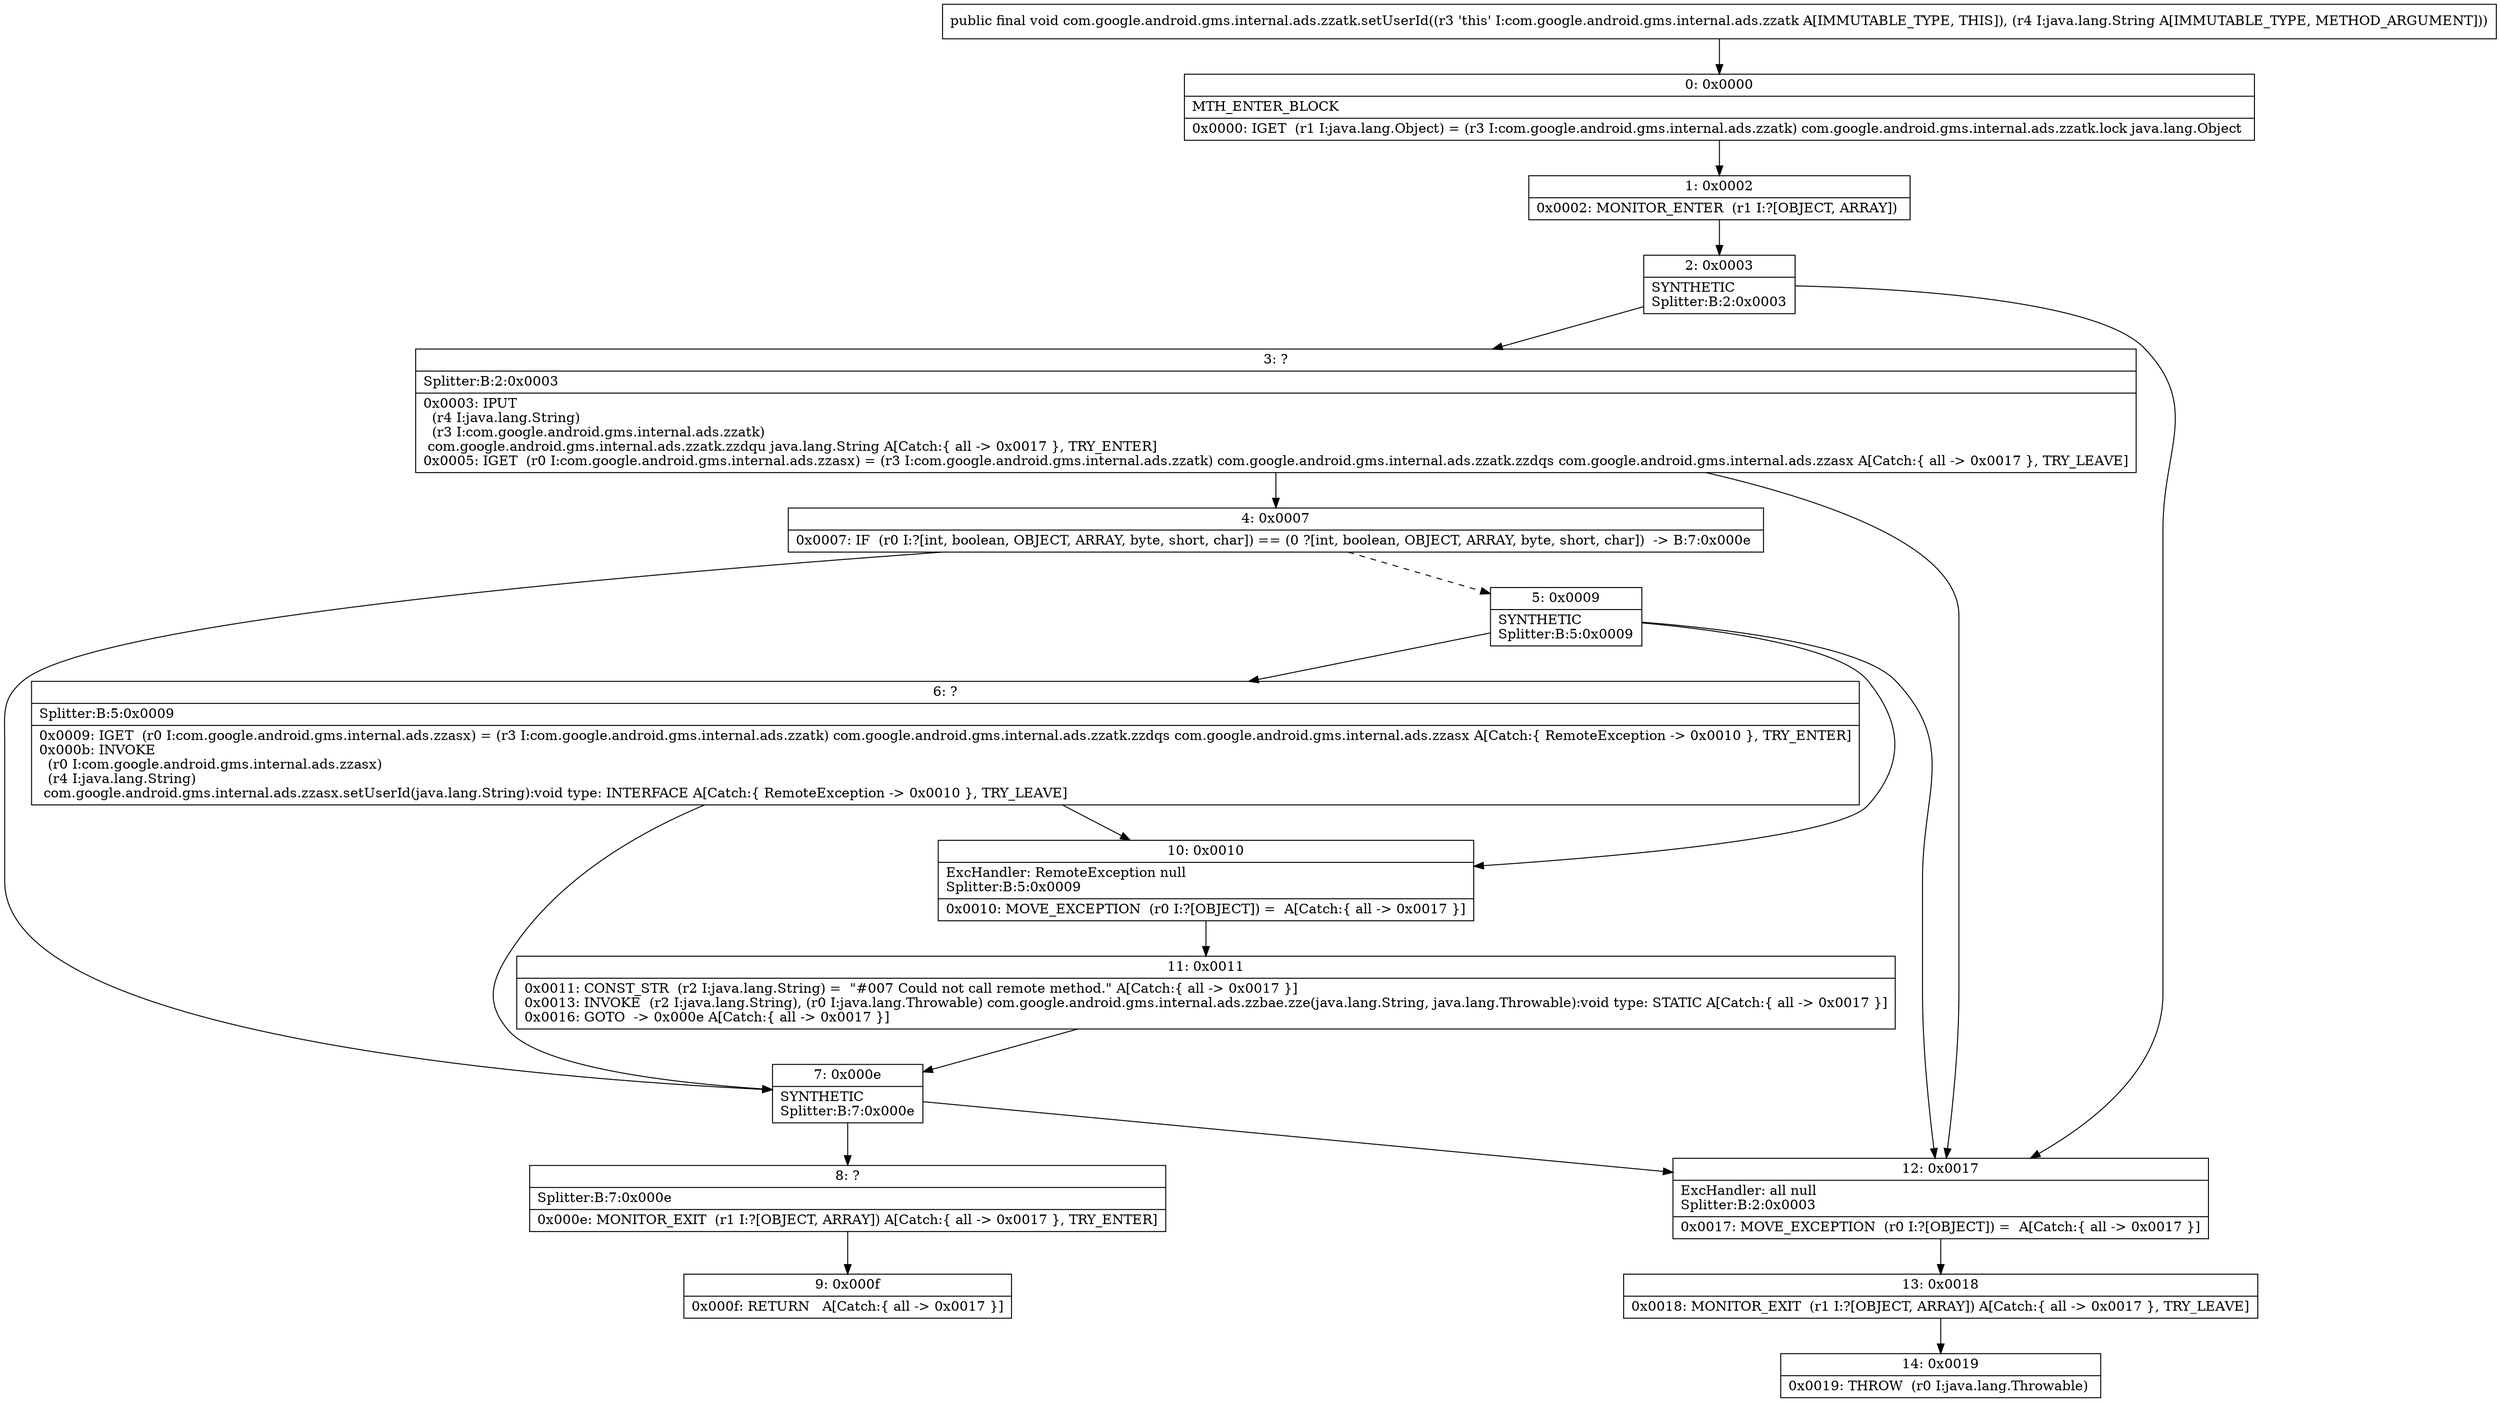 digraph "CFG forcom.google.android.gms.internal.ads.zzatk.setUserId(Ljava\/lang\/String;)V" {
Node_0 [shape=record,label="{0\:\ 0x0000|MTH_ENTER_BLOCK\l|0x0000: IGET  (r1 I:java.lang.Object) = (r3 I:com.google.android.gms.internal.ads.zzatk) com.google.android.gms.internal.ads.zzatk.lock java.lang.Object \l}"];
Node_1 [shape=record,label="{1\:\ 0x0002|0x0002: MONITOR_ENTER  (r1 I:?[OBJECT, ARRAY]) \l}"];
Node_2 [shape=record,label="{2\:\ 0x0003|SYNTHETIC\lSplitter:B:2:0x0003\l}"];
Node_3 [shape=record,label="{3\:\ ?|Splitter:B:2:0x0003\l|0x0003: IPUT  \l  (r4 I:java.lang.String)\l  (r3 I:com.google.android.gms.internal.ads.zzatk)\l com.google.android.gms.internal.ads.zzatk.zzdqu java.lang.String A[Catch:\{ all \-\> 0x0017 \}, TRY_ENTER]\l0x0005: IGET  (r0 I:com.google.android.gms.internal.ads.zzasx) = (r3 I:com.google.android.gms.internal.ads.zzatk) com.google.android.gms.internal.ads.zzatk.zzdqs com.google.android.gms.internal.ads.zzasx A[Catch:\{ all \-\> 0x0017 \}, TRY_LEAVE]\l}"];
Node_4 [shape=record,label="{4\:\ 0x0007|0x0007: IF  (r0 I:?[int, boolean, OBJECT, ARRAY, byte, short, char]) == (0 ?[int, boolean, OBJECT, ARRAY, byte, short, char])  \-\> B:7:0x000e \l}"];
Node_5 [shape=record,label="{5\:\ 0x0009|SYNTHETIC\lSplitter:B:5:0x0009\l}"];
Node_6 [shape=record,label="{6\:\ ?|Splitter:B:5:0x0009\l|0x0009: IGET  (r0 I:com.google.android.gms.internal.ads.zzasx) = (r3 I:com.google.android.gms.internal.ads.zzatk) com.google.android.gms.internal.ads.zzatk.zzdqs com.google.android.gms.internal.ads.zzasx A[Catch:\{ RemoteException \-\> 0x0010 \}, TRY_ENTER]\l0x000b: INVOKE  \l  (r0 I:com.google.android.gms.internal.ads.zzasx)\l  (r4 I:java.lang.String)\l com.google.android.gms.internal.ads.zzasx.setUserId(java.lang.String):void type: INTERFACE A[Catch:\{ RemoteException \-\> 0x0010 \}, TRY_LEAVE]\l}"];
Node_7 [shape=record,label="{7\:\ 0x000e|SYNTHETIC\lSplitter:B:7:0x000e\l}"];
Node_8 [shape=record,label="{8\:\ ?|Splitter:B:7:0x000e\l|0x000e: MONITOR_EXIT  (r1 I:?[OBJECT, ARRAY]) A[Catch:\{ all \-\> 0x0017 \}, TRY_ENTER]\l}"];
Node_9 [shape=record,label="{9\:\ 0x000f|0x000f: RETURN   A[Catch:\{ all \-\> 0x0017 \}]\l}"];
Node_10 [shape=record,label="{10\:\ 0x0010|ExcHandler: RemoteException null\lSplitter:B:5:0x0009\l|0x0010: MOVE_EXCEPTION  (r0 I:?[OBJECT]) =  A[Catch:\{ all \-\> 0x0017 \}]\l}"];
Node_11 [shape=record,label="{11\:\ 0x0011|0x0011: CONST_STR  (r2 I:java.lang.String) =  \"#007 Could not call remote method.\" A[Catch:\{ all \-\> 0x0017 \}]\l0x0013: INVOKE  (r2 I:java.lang.String), (r0 I:java.lang.Throwable) com.google.android.gms.internal.ads.zzbae.zze(java.lang.String, java.lang.Throwable):void type: STATIC A[Catch:\{ all \-\> 0x0017 \}]\l0x0016: GOTO  \-\> 0x000e A[Catch:\{ all \-\> 0x0017 \}]\l}"];
Node_12 [shape=record,label="{12\:\ 0x0017|ExcHandler: all null\lSplitter:B:2:0x0003\l|0x0017: MOVE_EXCEPTION  (r0 I:?[OBJECT]) =  A[Catch:\{ all \-\> 0x0017 \}]\l}"];
Node_13 [shape=record,label="{13\:\ 0x0018|0x0018: MONITOR_EXIT  (r1 I:?[OBJECT, ARRAY]) A[Catch:\{ all \-\> 0x0017 \}, TRY_LEAVE]\l}"];
Node_14 [shape=record,label="{14\:\ 0x0019|0x0019: THROW  (r0 I:java.lang.Throwable) \l}"];
MethodNode[shape=record,label="{public final void com.google.android.gms.internal.ads.zzatk.setUserId((r3 'this' I:com.google.android.gms.internal.ads.zzatk A[IMMUTABLE_TYPE, THIS]), (r4 I:java.lang.String A[IMMUTABLE_TYPE, METHOD_ARGUMENT])) }"];
MethodNode -> Node_0;
Node_0 -> Node_1;
Node_1 -> Node_2;
Node_2 -> Node_3;
Node_2 -> Node_12;
Node_3 -> Node_4;
Node_3 -> Node_12;
Node_4 -> Node_5[style=dashed];
Node_4 -> Node_7;
Node_5 -> Node_6;
Node_5 -> Node_10;
Node_5 -> Node_12;
Node_6 -> Node_7;
Node_6 -> Node_10;
Node_7 -> Node_8;
Node_7 -> Node_12;
Node_8 -> Node_9;
Node_10 -> Node_11;
Node_11 -> Node_7;
Node_12 -> Node_13;
Node_13 -> Node_14;
}


